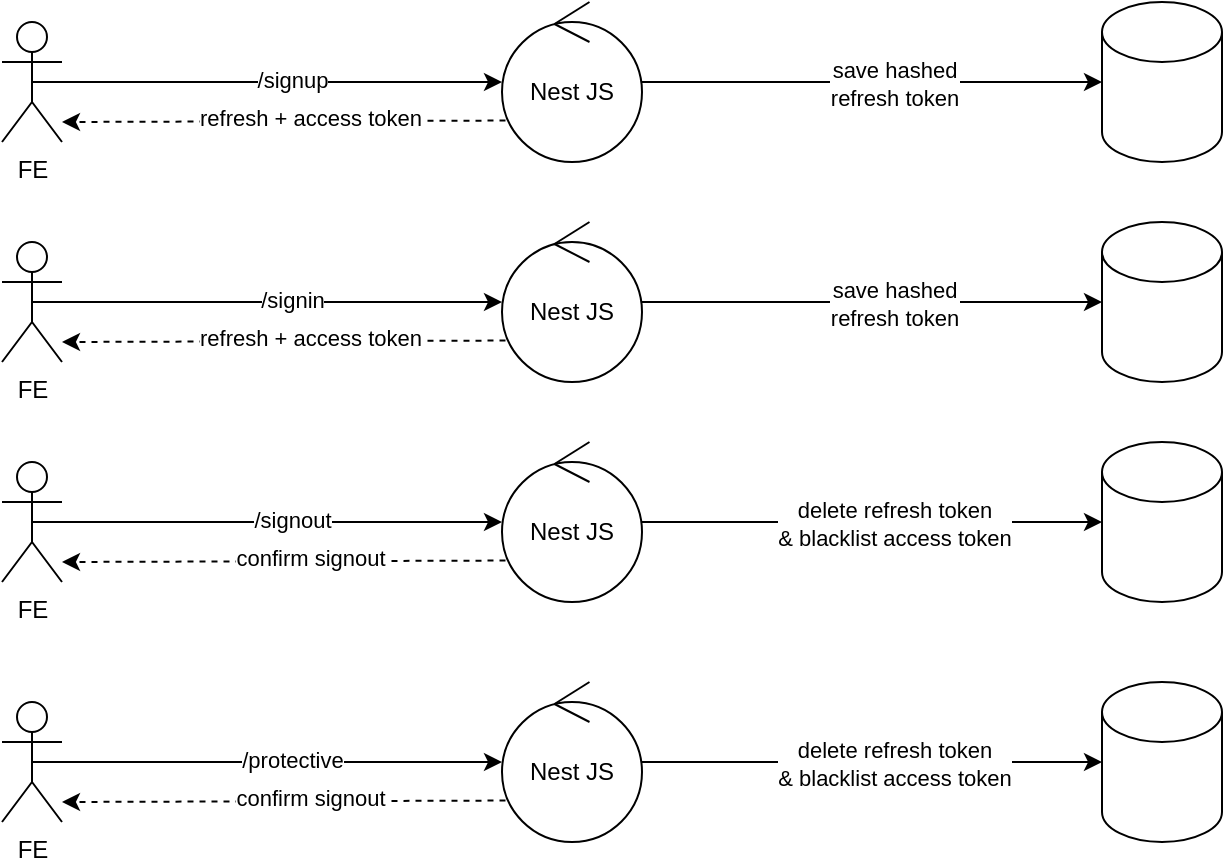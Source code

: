 <mxfile version="20.6.0" type="github">
  <diagram id="f8nmsmKIEpqZn3RPyCGc" name="Page-1">
    <mxGraphModel dx="711" dy="389" grid="1" gridSize="10" guides="1" tooltips="1" connect="1" arrows="1" fold="1" page="1" pageScale="1" pageWidth="850" pageHeight="1100" math="0" shadow="0">
      <root>
        <mxCell id="0" />
        <mxCell id="1" parent="0" />
        <mxCell id="iuJlFq4DCQ2vMh33Id__-6" style="edgeStyle=orthogonalEdgeStyle;rounded=0;orthogonalLoop=1;jettySize=auto;html=1;exitX=0.5;exitY=0.5;exitDx=0;exitDy=0;exitPerimeter=0;" edge="1" parent="1" source="iuJlFq4DCQ2vMh33Id__-1" target="iuJlFq4DCQ2vMh33Id__-3">
          <mxGeometry relative="1" as="geometry" />
        </mxCell>
        <mxCell id="iuJlFq4DCQ2vMh33Id__-7" value="/signup" style="edgeLabel;html=1;align=center;verticalAlign=middle;resizable=0;points=[];" vertex="1" connectable="0" parent="iuJlFq4DCQ2vMh33Id__-6">
          <mxGeometry x="0.102" y="1" relative="1" as="geometry">
            <mxPoint as="offset" />
          </mxGeometry>
        </mxCell>
        <mxCell id="iuJlFq4DCQ2vMh33Id__-1" value="FE" style="shape=umlActor;verticalLabelPosition=bottom;verticalAlign=top;html=1;outlineConnect=0;" vertex="1" parent="1">
          <mxGeometry x="230" y="170" width="30" height="60" as="geometry" />
        </mxCell>
        <mxCell id="iuJlFq4DCQ2vMh33Id__-2" value="" style="shape=cylinder3;whiteSpace=wrap;html=1;boundedLbl=1;backgroundOutline=1;size=15;" vertex="1" parent="1">
          <mxGeometry x="780" y="160" width="60" height="80" as="geometry" />
        </mxCell>
        <mxCell id="iuJlFq4DCQ2vMh33Id__-8" style="edgeStyle=orthogonalEdgeStyle;rounded=0;orthogonalLoop=1;jettySize=auto;html=1;entryX=0;entryY=0.5;entryDx=0;entryDy=0;entryPerimeter=0;" edge="1" parent="1" source="iuJlFq4DCQ2vMh33Id__-3" target="iuJlFq4DCQ2vMh33Id__-2">
          <mxGeometry relative="1" as="geometry" />
        </mxCell>
        <mxCell id="iuJlFq4DCQ2vMh33Id__-9" value="save hashed&lt;br&gt;refresh token" style="edgeLabel;html=1;align=center;verticalAlign=middle;resizable=0;points=[];" vertex="1" connectable="0" parent="iuJlFq4DCQ2vMh33Id__-8">
          <mxGeometry x="0.09" y="-1" relative="1" as="geometry">
            <mxPoint as="offset" />
          </mxGeometry>
        </mxCell>
        <mxCell id="iuJlFq4DCQ2vMh33Id__-3" value="Nest JS" style="ellipse;shape=umlControl;whiteSpace=wrap;html=1;" vertex="1" parent="1">
          <mxGeometry x="480" y="160" width="70" height="80" as="geometry" />
        </mxCell>
        <mxCell id="iuJlFq4DCQ2vMh33Id__-11" value="" style="endArrow=classic;html=1;rounded=0;exitX=0.025;exitY=0.741;exitDx=0;exitDy=0;exitPerimeter=0;dashed=1;" edge="1" parent="1" source="iuJlFq4DCQ2vMh33Id__-3">
          <mxGeometry width="50" height="50" relative="1" as="geometry">
            <mxPoint x="470" y="220" as="sourcePoint" />
            <mxPoint x="260" y="220" as="targetPoint" />
          </mxGeometry>
        </mxCell>
        <mxCell id="iuJlFq4DCQ2vMh33Id__-12" value="refresh + access token" style="edgeLabel;html=1;align=center;verticalAlign=middle;resizable=0;points=[];" vertex="1" connectable="0" parent="iuJlFq4DCQ2vMh33Id__-11">
          <mxGeometry x="-0.119" y="-2" relative="1" as="geometry">
            <mxPoint as="offset" />
          </mxGeometry>
        </mxCell>
        <mxCell id="iuJlFq4DCQ2vMh33Id__-13" style="edgeStyle=orthogonalEdgeStyle;rounded=0;orthogonalLoop=1;jettySize=auto;html=1;exitX=0.5;exitY=0.5;exitDx=0;exitDy=0;exitPerimeter=0;" edge="1" parent="1" source="iuJlFq4DCQ2vMh33Id__-15" target="iuJlFq4DCQ2vMh33Id__-19">
          <mxGeometry relative="1" as="geometry" />
        </mxCell>
        <mxCell id="iuJlFq4DCQ2vMh33Id__-14" value="/signin" style="edgeLabel;html=1;align=center;verticalAlign=middle;resizable=0;points=[];" vertex="1" connectable="0" parent="iuJlFq4DCQ2vMh33Id__-13">
          <mxGeometry x="0.102" y="1" relative="1" as="geometry">
            <mxPoint as="offset" />
          </mxGeometry>
        </mxCell>
        <mxCell id="iuJlFq4DCQ2vMh33Id__-15" value="FE" style="shape=umlActor;verticalLabelPosition=bottom;verticalAlign=top;html=1;outlineConnect=0;" vertex="1" parent="1">
          <mxGeometry x="230" y="280" width="30" height="60" as="geometry" />
        </mxCell>
        <mxCell id="iuJlFq4DCQ2vMh33Id__-16" value="" style="shape=cylinder3;whiteSpace=wrap;html=1;boundedLbl=1;backgroundOutline=1;size=15;" vertex="1" parent="1">
          <mxGeometry x="780" y="270" width="60" height="80" as="geometry" />
        </mxCell>
        <mxCell id="iuJlFq4DCQ2vMh33Id__-17" style="edgeStyle=orthogonalEdgeStyle;rounded=0;orthogonalLoop=1;jettySize=auto;html=1;entryX=0;entryY=0.5;entryDx=0;entryDy=0;entryPerimeter=0;" edge="1" parent="1" source="iuJlFq4DCQ2vMh33Id__-19" target="iuJlFq4DCQ2vMh33Id__-16">
          <mxGeometry relative="1" as="geometry" />
        </mxCell>
        <mxCell id="iuJlFq4DCQ2vMh33Id__-18" value="save hashed&lt;br&gt;refresh token" style="edgeLabel;html=1;align=center;verticalAlign=middle;resizable=0;points=[];" vertex="1" connectable="0" parent="iuJlFq4DCQ2vMh33Id__-17">
          <mxGeometry x="0.09" y="-1" relative="1" as="geometry">
            <mxPoint as="offset" />
          </mxGeometry>
        </mxCell>
        <mxCell id="iuJlFq4DCQ2vMh33Id__-19" value="Nest JS" style="ellipse;shape=umlControl;whiteSpace=wrap;html=1;" vertex="1" parent="1">
          <mxGeometry x="480" y="270" width="70" height="80" as="geometry" />
        </mxCell>
        <mxCell id="iuJlFq4DCQ2vMh33Id__-20" value="" style="endArrow=classic;html=1;rounded=0;exitX=0.025;exitY=0.741;exitDx=0;exitDy=0;exitPerimeter=0;dashed=1;" edge="1" parent="1" source="iuJlFq4DCQ2vMh33Id__-19">
          <mxGeometry width="50" height="50" relative="1" as="geometry">
            <mxPoint x="470" y="330" as="sourcePoint" />
            <mxPoint x="260.0" y="330" as="targetPoint" />
          </mxGeometry>
        </mxCell>
        <mxCell id="iuJlFq4DCQ2vMh33Id__-21" value="refresh + access token" style="edgeLabel;html=1;align=center;verticalAlign=middle;resizable=0;points=[];" vertex="1" connectable="0" parent="iuJlFq4DCQ2vMh33Id__-20">
          <mxGeometry x="-0.119" y="-2" relative="1" as="geometry">
            <mxPoint as="offset" />
          </mxGeometry>
        </mxCell>
        <mxCell id="iuJlFq4DCQ2vMh33Id__-37" style="edgeStyle=orthogonalEdgeStyle;rounded=0;orthogonalLoop=1;jettySize=auto;html=1;exitX=0.5;exitY=0.5;exitDx=0;exitDy=0;exitPerimeter=0;" edge="1" parent="1" source="iuJlFq4DCQ2vMh33Id__-39" target="iuJlFq4DCQ2vMh33Id__-43">
          <mxGeometry relative="1" as="geometry" />
        </mxCell>
        <mxCell id="iuJlFq4DCQ2vMh33Id__-38" value="/signout" style="edgeLabel;html=1;align=center;verticalAlign=middle;resizable=0;points=[];" vertex="1" connectable="0" parent="iuJlFq4DCQ2vMh33Id__-37">
          <mxGeometry x="0.102" y="1" relative="1" as="geometry">
            <mxPoint as="offset" />
          </mxGeometry>
        </mxCell>
        <mxCell id="iuJlFq4DCQ2vMh33Id__-39" value="FE" style="shape=umlActor;verticalLabelPosition=bottom;verticalAlign=top;html=1;outlineConnect=0;" vertex="1" parent="1">
          <mxGeometry x="230" y="390" width="30" height="60" as="geometry" />
        </mxCell>
        <mxCell id="iuJlFq4DCQ2vMh33Id__-40" value="" style="shape=cylinder3;whiteSpace=wrap;html=1;boundedLbl=1;backgroundOutline=1;size=15;" vertex="1" parent="1">
          <mxGeometry x="780" y="380" width="60" height="80" as="geometry" />
        </mxCell>
        <mxCell id="iuJlFq4DCQ2vMh33Id__-41" style="edgeStyle=orthogonalEdgeStyle;rounded=0;orthogonalLoop=1;jettySize=auto;html=1;entryX=0;entryY=0.5;entryDx=0;entryDy=0;entryPerimeter=0;" edge="1" parent="1" source="iuJlFq4DCQ2vMh33Id__-43" target="iuJlFq4DCQ2vMh33Id__-40">
          <mxGeometry relative="1" as="geometry" />
        </mxCell>
        <mxCell id="iuJlFq4DCQ2vMh33Id__-42" value="delete refresh token&lt;br&gt;&amp;amp; blacklist access token" style="edgeLabel;html=1;align=center;verticalAlign=middle;resizable=0;points=[];" vertex="1" connectable="0" parent="iuJlFq4DCQ2vMh33Id__-41">
          <mxGeometry x="0.09" y="-1" relative="1" as="geometry">
            <mxPoint as="offset" />
          </mxGeometry>
        </mxCell>
        <mxCell id="iuJlFq4DCQ2vMh33Id__-43" value="Nest JS" style="ellipse;shape=umlControl;whiteSpace=wrap;html=1;" vertex="1" parent="1">
          <mxGeometry x="480" y="380" width="70" height="80" as="geometry" />
        </mxCell>
        <mxCell id="iuJlFq4DCQ2vMh33Id__-44" value="" style="endArrow=classic;html=1;rounded=0;exitX=0.025;exitY=0.741;exitDx=0;exitDy=0;exitPerimeter=0;dashed=1;" edge="1" parent="1" source="iuJlFq4DCQ2vMh33Id__-43">
          <mxGeometry width="50" height="50" relative="1" as="geometry">
            <mxPoint x="470" y="440" as="sourcePoint" />
            <mxPoint x="260" y="440" as="targetPoint" />
          </mxGeometry>
        </mxCell>
        <mxCell id="iuJlFq4DCQ2vMh33Id__-45" value="confirm signout" style="edgeLabel;html=1;align=center;verticalAlign=middle;resizable=0;points=[];" vertex="1" connectable="0" parent="iuJlFq4DCQ2vMh33Id__-44">
          <mxGeometry x="-0.119" y="-2" relative="1" as="geometry">
            <mxPoint as="offset" />
          </mxGeometry>
        </mxCell>
        <mxCell id="iuJlFq4DCQ2vMh33Id__-46" style="edgeStyle=orthogonalEdgeStyle;rounded=0;orthogonalLoop=1;jettySize=auto;html=1;exitX=0.5;exitY=0.5;exitDx=0;exitDy=0;exitPerimeter=0;" edge="1" parent="1" source="iuJlFq4DCQ2vMh33Id__-48" target="iuJlFq4DCQ2vMh33Id__-52">
          <mxGeometry relative="1" as="geometry" />
        </mxCell>
        <mxCell id="iuJlFq4DCQ2vMh33Id__-47" value="/protective" style="edgeLabel;html=1;align=center;verticalAlign=middle;resizable=0;points=[];" vertex="1" connectable="0" parent="iuJlFq4DCQ2vMh33Id__-46">
          <mxGeometry x="0.102" y="1" relative="1" as="geometry">
            <mxPoint as="offset" />
          </mxGeometry>
        </mxCell>
        <mxCell id="iuJlFq4DCQ2vMh33Id__-48" value="FE" style="shape=umlActor;verticalLabelPosition=bottom;verticalAlign=top;html=1;outlineConnect=0;" vertex="1" parent="1">
          <mxGeometry x="230" y="510" width="30" height="60" as="geometry" />
        </mxCell>
        <mxCell id="iuJlFq4DCQ2vMh33Id__-49" value="" style="shape=cylinder3;whiteSpace=wrap;html=1;boundedLbl=1;backgroundOutline=1;size=15;" vertex="1" parent="1">
          <mxGeometry x="780" y="500" width="60" height="80" as="geometry" />
        </mxCell>
        <mxCell id="iuJlFq4DCQ2vMh33Id__-50" style="edgeStyle=orthogonalEdgeStyle;rounded=0;orthogonalLoop=1;jettySize=auto;html=1;entryX=0;entryY=0.5;entryDx=0;entryDy=0;entryPerimeter=0;" edge="1" parent="1" source="iuJlFq4DCQ2vMh33Id__-52" target="iuJlFq4DCQ2vMh33Id__-49">
          <mxGeometry relative="1" as="geometry" />
        </mxCell>
        <mxCell id="iuJlFq4DCQ2vMh33Id__-51" value="delete refresh token&lt;br&gt;&amp;amp; blacklist access token" style="edgeLabel;html=1;align=center;verticalAlign=middle;resizable=0;points=[];" vertex="1" connectable="0" parent="iuJlFq4DCQ2vMh33Id__-50">
          <mxGeometry x="0.09" y="-1" relative="1" as="geometry">
            <mxPoint as="offset" />
          </mxGeometry>
        </mxCell>
        <mxCell id="iuJlFq4DCQ2vMh33Id__-52" value="Nest JS" style="ellipse;shape=umlControl;whiteSpace=wrap;html=1;" vertex="1" parent="1">
          <mxGeometry x="480" y="500" width="70" height="80" as="geometry" />
        </mxCell>
        <mxCell id="iuJlFq4DCQ2vMh33Id__-53" value="" style="endArrow=classic;html=1;rounded=0;exitX=0.025;exitY=0.741;exitDx=0;exitDy=0;exitPerimeter=0;dashed=1;" edge="1" parent="1" source="iuJlFq4DCQ2vMh33Id__-52">
          <mxGeometry width="50" height="50" relative="1" as="geometry">
            <mxPoint x="470" y="560" as="sourcePoint" />
            <mxPoint x="260" y="560" as="targetPoint" />
          </mxGeometry>
        </mxCell>
        <mxCell id="iuJlFq4DCQ2vMh33Id__-54" value="confirm signout" style="edgeLabel;html=1;align=center;verticalAlign=middle;resizable=0;points=[];" vertex="1" connectable="0" parent="iuJlFq4DCQ2vMh33Id__-53">
          <mxGeometry x="-0.119" y="-2" relative="1" as="geometry">
            <mxPoint as="offset" />
          </mxGeometry>
        </mxCell>
      </root>
    </mxGraphModel>
  </diagram>
</mxfile>
